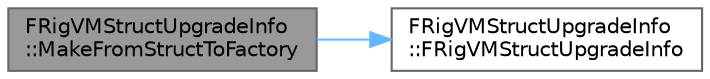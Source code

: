 digraph "FRigVMStructUpgradeInfo::MakeFromStructToFactory"
{
 // INTERACTIVE_SVG=YES
 // LATEX_PDF_SIZE
  bgcolor="transparent";
  edge [fontname=Helvetica,fontsize=10,labelfontname=Helvetica,labelfontsize=10];
  node [fontname=Helvetica,fontsize=10,shape=box,height=0.2,width=0.4];
  rankdir="LR";
  Node1 [id="Node000001",label="FRigVMStructUpgradeInfo\l::MakeFromStructToFactory",height=0.2,width=0.4,color="gray40", fillcolor="grey60", style="filled", fontcolor="black",tooltip=" "];
  Node1 -> Node2 [id="edge1_Node000001_Node000002",color="steelblue1",style="solid",tooltip=" "];
  Node2 [id="Node000002",label="FRigVMStructUpgradeInfo\l::FRigVMStructUpgradeInfo",height=0.2,width=0.4,color="grey40", fillcolor="white", style="filled",URL="$de/d16/structFRigVMStructUpgradeInfo.html#aa157865e47caa5f59e416d3ce21944f1",tooltip=" "];
}

